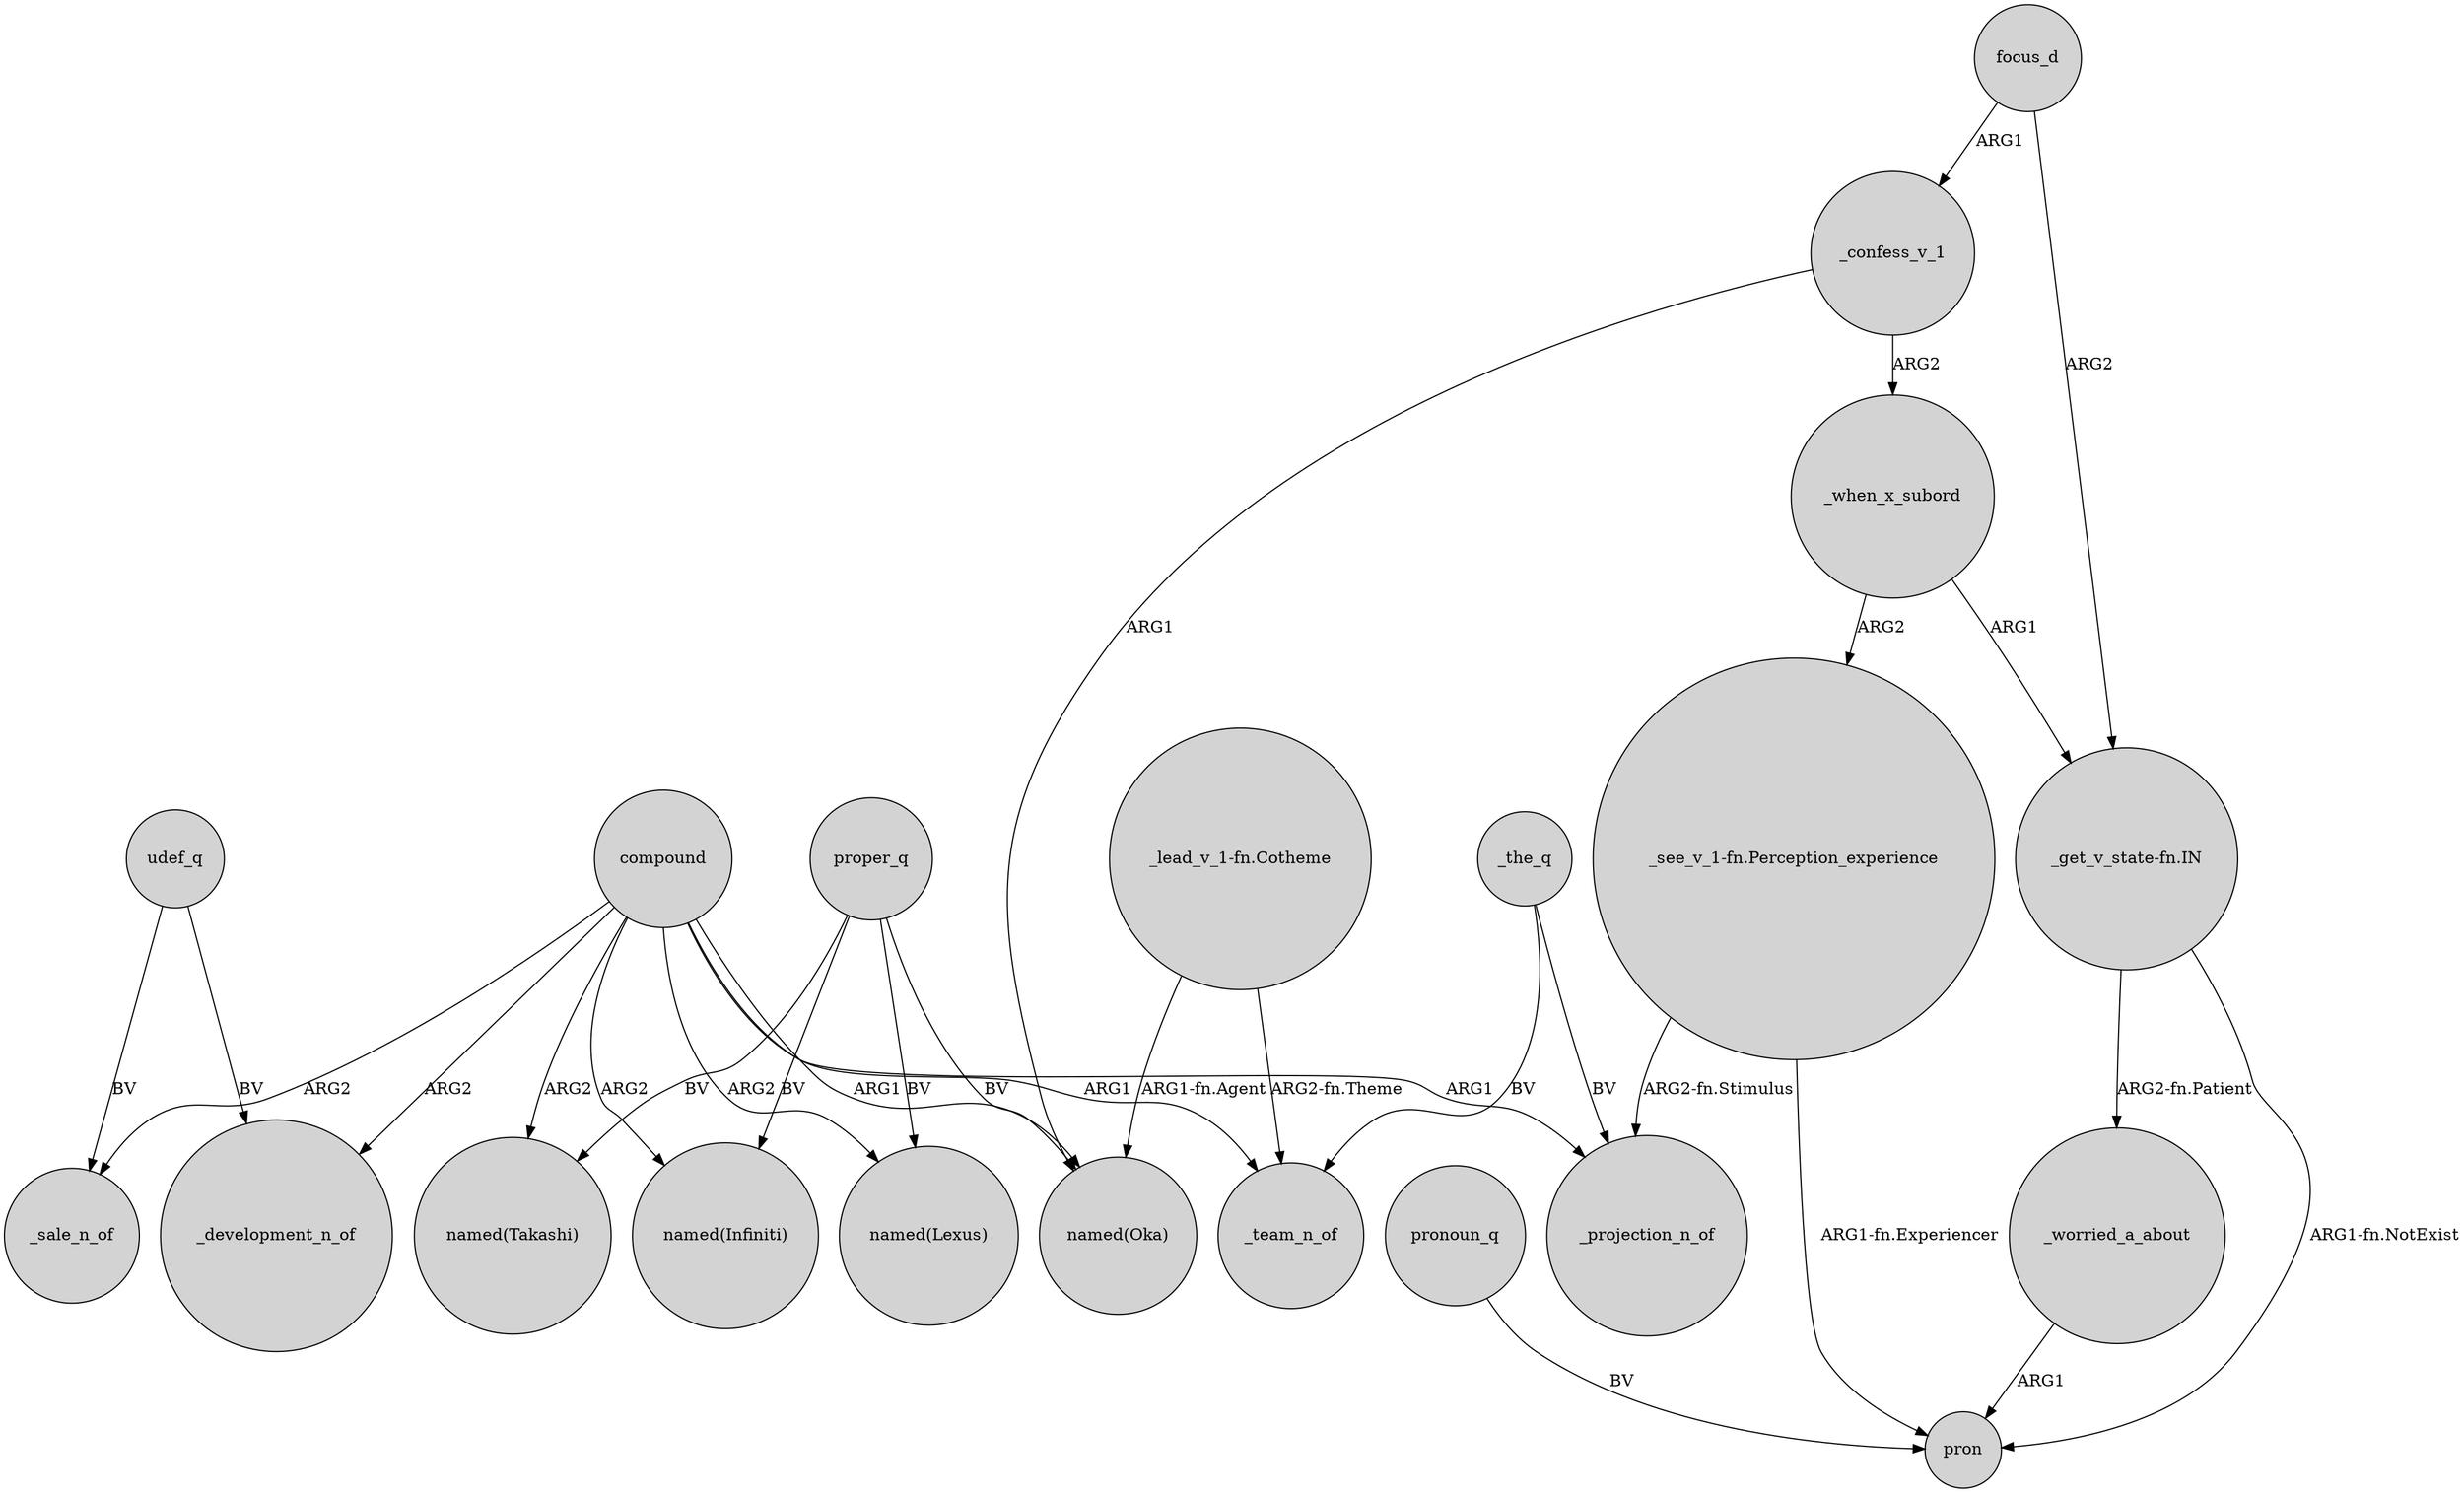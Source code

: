 digraph {
	node [shape=circle style=filled]
	compound -> _development_n_of [label=ARG2]
	"_get_v_state-fn.IN" -> pron [label="ARG1-fn.NotExist"]
	"_get_v_state-fn.IN" -> _worried_a_about [label="ARG2-fn.Patient"]
	"_lead_v_1-fn.Cotheme" -> _team_n_of [label="ARG2-fn.Theme"]
	"_see_v_1-fn.Perception_experience" -> pron [label="ARG1-fn.Experiencer"]
	compound -> _team_n_of [label=ARG1]
	_when_x_subord -> "_get_v_state-fn.IN" [label=ARG1]
	_confess_v_1 -> _when_x_subord [label=ARG2]
	compound -> "named(Lexus)" [label=ARG2]
	_the_q -> _projection_n_of [label=BV]
	focus_d -> _confess_v_1 [label=ARG1]
	proper_q -> "named(Infiniti)" [label=BV]
	_confess_v_1 -> "named(Oka)" [label=ARG1]
	proper_q -> "named(Oka)" [label=BV]
	proper_q -> "named(Lexus)" [label=BV]
	"_lead_v_1-fn.Cotheme" -> "named(Oka)" [label="ARG1-fn.Agent"]
	pronoun_q -> pron [label=BV]
	compound -> _projection_n_of [label=ARG1]
	compound -> _sale_n_of [label=ARG2]
	focus_d -> "_get_v_state-fn.IN" [label=ARG2]
	proper_q -> "named(Takashi)" [label=BV]
	compound -> "named(Infiniti)" [label=ARG2]
	udef_q -> _development_n_of [label=BV]
	udef_q -> _sale_n_of [label=BV]
	"_see_v_1-fn.Perception_experience" -> _projection_n_of [label="ARG2-fn.Stimulus"]
	compound -> "named(Takashi)" [label=ARG2]
	_the_q -> _team_n_of [label=BV]
	_worried_a_about -> pron [label=ARG1]
	_when_x_subord -> "_see_v_1-fn.Perception_experience" [label=ARG2]
	compound -> "named(Oka)" [label=ARG1]
}
